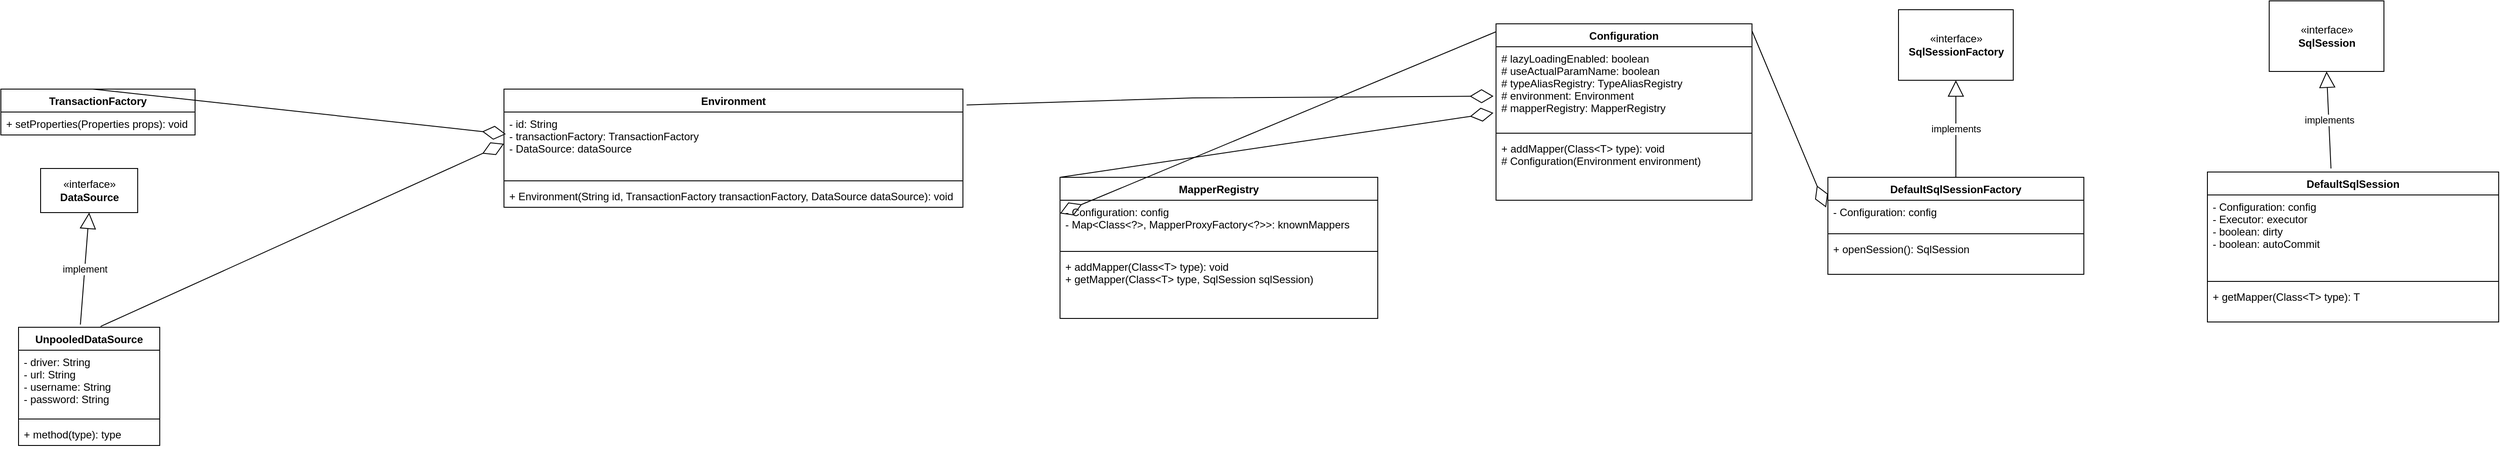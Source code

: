 <mxfile version="20.0.3" type="github">
  <diagram id="iXZcGNNmCSIeaidQn2pe" name="Page-1">
    <mxGraphModel dx="2249" dy="754" grid="1" gridSize="10" guides="1" tooltips="1" connect="1" arrows="1" fold="1" page="1" pageScale="1" pageWidth="827" pageHeight="1169" math="0" shadow="0">
      <root>
        <mxCell id="0" />
        <mxCell id="1" parent="0" />
        <mxCell id="8PgjqN5B2nTJflBZYocQ-1" value="TransactionFactory" style="swimlane;fontStyle=1;align=center;verticalAlign=top;childLayout=stackLayout;horizontal=1;startSize=26;horizontalStack=0;resizeParent=1;resizeParentMax=0;resizeLast=0;collapsible=1;marginBottom=0;" parent="1" vertex="1">
          <mxGeometry x="-330" y="460" width="220" height="52" as="geometry">
            <mxRectangle x="190" y="80" width="140" height="26" as="alternateBounds" />
          </mxGeometry>
        </mxCell>
        <mxCell id="8PgjqN5B2nTJflBZYocQ-4" value="+ setProperties(Properties props): void" style="text;strokeColor=none;fillColor=none;align=left;verticalAlign=top;spacingLeft=4;spacingRight=4;overflow=hidden;rotatable=0;points=[[0,0.5],[1,0.5]];portConstraint=eastwest;" parent="8PgjqN5B2nTJflBZYocQ-1" vertex="1">
          <mxGeometry y="26" width="220" height="26" as="geometry" />
        </mxCell>
        <mxCell id="8PgjqN5B2nTJflBZYocQ-5" value="UnpooledDataSource" style="swimlane;fontStyle=1;align=center;verticalAlign=top;childLayout=stackLayout;horizontal=1;startSize=26;horizontalStack=0;resizeParent=1;resizeParentMax=0;resizeLast=0;collapsible=1;marginBottom=0;" parent="1" vertex="1">
          <mxGeometry x="-310" y="730" width="160" height="134" as="geometry">
            <mxRectangle x="190" y="80" width="140" height="26" as="alternateBounds" />
          </mxGeometry>
        </mxCell>
        <mxCell id="8PgjqN5B2nTJflBZYocQ-6" value="- driver: String&#xa;- url: String&#xa;- username: String&#xa;- password: String" style="text;strokeColor=none;fillColor=none;align=left;verticalAlign=top;spacingLeft=4;spacingRight=4;overflow=hidden;rotatable=0;points=[[0,0.5],[1,0.5]];portConstraint=eastwest;" parent="8PgjqN5B2nTJflBZYocQ-5" vertex="1">
          <mxGeometry y="26" width="160" height="74" as="geometry" />
        </mxCell>
        <mxCell id="8PgjqN5B2nTJflBZYocQ-7" value="" style="line;strokeWidth=1;fillColor=none;align=left;verticalAlign=middle;spacingTop=-1;spacingLeft=3;spacingRight=3;rotatable=0;labelPosition=right;points=[];portConstraint=eastwest;" parent="8PgjqN5B2nTJflBZYocQ-5" vertex="1">
          <mxGeometry y="100" width="160" height="8" as="geometry" />
        </mxCell>
        <mxCell id="8PgjqN5B2nTJflBZYocQ-8" value="+ method(type): type" style="text;strokeColor=none;fillColor=none;align=left;verticalAlign=top;spacingLeft=4;spacingRight=4;overflow=hidden;rotatable=0;points=[[0,0.5],[1,0.5]];portConstraint=eastwest;" parent="8PgjqN5B2nTJflBZYocQ-5" vertex="1">
          <mxGeometry y="108" width="160" height="26" as="geometry" />
        </mxCell>
        <mxCell id="8PgjqN5B2nTJflBZYocQ-9" value="«interface»&lt;br&gt;&lt;b&gt;DataSource&lt;/b&gt;" style="html=1;" parent="1" vertex="1">
          <mxGeometry x="-285" y="550" width="110" height="50" as="geometry" />
        </mxCell>
        <mxCell id="8PgjqN5B2nTJflBZYocQ-14" value="implement" style="endArrow=block;endSize=16;endFill=0;html=1;rounded=0;entryX=0.5;entryY=1;entryDx=0;entryDy=0;exitX=0.438;exitY=-0.023;exitDx=0;exitDy=0;exitPerimeter=0;" parent="1" source="8PgjqN5B2nTJflBZYocQ-5" target="8PgjqN5B2nTJflBZYocQ-9" edge="1">
          <mxGeometry width="160" relative="1" as="geometry">
            <mxPoint x="-280" y="640" as="sourcePoint" />
            <mxPoint x="-120" y="640" as="targetPoint" />
          </mxGeometry>
        </mxCell>
        <mxCell id="8PgjqN5B2nTJflBZYocQ-17" value="Configuration" style="swimlane;fontStyle=1;align=center;verticalAlign=top;childLayout=stackLayout;horizontal=1;startSize=26;horizontalStack=0;resizeParent=1;resizeParentMax=0;resizeLast=0;collapsible=1;marginBottom=0;" parent="1" vertex="1">
          <mxGeometry x="1364" y="386" width="290" height="200" as="geometry">
            <mxRectangle x="190" y="80" width="140" height="26" as="alternateBounds" />
          </mxGeometry>
        </mxCell>
        <mxCell id="8PgjqN5B2nTJflBZYocQ-18" value="# lazyLoadingEnabled: boolean&#xa;# useActualParamName: boolean&#xa;# typeAliasRegistry: TypeAliasRegistry&#xa;# environment: Environment&#xa;# mapperRegistry: MapperRegistry&#xa;&#xa;&#xa;&#xa;&#xa;" style="text;strokeColor=none;fillColor=none;align=left;verticalAlign=top;spacingLeft=4;spacingRight=4;overflow=hidden;rotatable=0;points=[[0,0.5],[1,0.5]];portConstraint=eastwest;" parent="8PgjqN5B2nTJflBZYocQ-17" vertex="1">
          <mxGeometry y="26" width="290" height="94" as="geometry" />
        </mxCell>
        <mxCell id="8PgjqN5B2nTJflBZYocQ-19" value="" style="line;strokeWidth=1;fillColor=none;align=left;verticalAlign=middle;spacingTop=-1;spacingLeft=3;spacingRight=3;rotatable=0;labelPosition=right;points=[];portConstraint=eastwest;" parent="8PgjqN5B2nTJflBZYocQ-17" vertex="1">
          <mxGeometry y="120" width="290" height="8" as="geometry" />
        </mxCell>
        <mxCell id="8PgjqN5B2nTJflBZYocQ-20" value="+ addMapper(Class&lt;T&gt; type): void&#xa;# Configuration(Environment environment)" style="text;strokeColor=none;fillColor=none;align=left;verticalAlign=top;spacingLeft=4;spacingRight=4;overflow=hidden;rotatable=0;points=[[0,0.5],[1,0.5]];portConstraint=eastwest;" parent="8PgjqN5B2nTJflBZYocQ-17" vertex="1">
          <mxGeometry y="128" width="290" height="72" as="geometry" />
        </mxCell>
        <mxCell id="8PgjqN5B2nTJflBZYocQ-21" value="Environment" style="swimlane;fontStyle=1;align=center;verticalAlign=top;childLayout=stackLayout;horizontal=1;startSize=26;horizontalStack=0;resizeParent=1;resizeParentMax=0;resizeLast=0;collapsible=1;marginBottom=0;" parent="1" vertex="1">
          <mxGeometry x="240" y="460" width="520" height="134" as="geometry">
            <mxRectangle x="190" y="80" width="140" height="26" as="alternateBounds" />
          </mxGeometry>
        </mxCell>
        <mxCell id="8PgjqN5B2nTJflBZYocQ-22" value="- id: String&#xa;- transactionFactory: TransactionFactory&#xa;- DataSource: dataSource" style="text;strokeColor=none;fillColor=none;align=left;verticalAlign=top;spacingLeft=4;spacingRight=4;overflow=hidden;rotatable=0;points=[[0,0.5],[1,0.5]];portConstraint=eastwest;" parent="8PgjqN5B2nTJflBZYocQ-21" vertex="1">
          <mxGeometry y="26" width="520" height="74" as="geometry" />
        </mxCell>
        <mxCell id="8PgjqN5B2nTJflBZYocQ-23" value="" style="line;strokeWidth=1;fillColor=none;align=left;verticalAlign=middle;spacingTop=-1;spacingLeft=3;spacingRight=3;rotatable=0;labelPosition=right;points=[];portConstraint=eastwest;" parent="8PgjqN5B2nTJflBZYocQ-21" vertex="1">
          <mxGeometry y="100" width="520" height="8" as="geometry" />
        </mxCell>
        <mxCell id="8PgjqN5B2nTJflBZYocQ-24" value="+ Environment(String id, TransactionFactory transactionFactory, DataSource dataSource): void" style="text;strokeColor=none;fillColor=none;align=left;verticalAlign=top;spacingLeft=4;spacingRight=4;overflow=hidden;rotatable=0;points=[[0,0.5],[1,0.5]];portConstraint=eastwest;" parent="8PgjqN5B2nTJflBZYocQ-21" vertex="1">
          <mxGeometry y="108" width="520" height="26" as="geometry" />
        </mxCell>
        <mxCell id="8PgjqN5B2nTJflBZYocQ-25" value="" style="endArrow=diamondThin;endFill=0;endSize=24;html=1;rounded=0;exitX=0.473;exitY=0;exitDx=0;exitDy=0;exitPerimeter=0;entryX=0.004;entryY=0.338;entryDx=0;entryDy=0;entryPerimeter=0;" parent="1" source="8PgjqN5B2nTJflBZYocQ-1" target="8PgjqN5B2nTJflBZYocQ-22" edge="1">
          <mxGeometry width="160" relative="1" as="geometry">
            <mxPoint x="250" y="670" as="sourcePoint" />
            <mxPoint x="410" y="670" as="targetPoint" />
          </mxGeometry>
        </mxCell>
        <mxCell id="8PgjqN5B2nTJflBZYocQ-26" value="" style="endArrow=diamondThin;endFill=0;endSize=24;html=1;rounded=0;exitX=0.581;exitY=-0.007;exitDx=0;exitDy=0;exitPerimeter=0;" parent="1" source="8PgjqN5B2nTJflBZYocQ-5" edge="1">
          <mxGeometry width="160" relative="1" as="geometry">
            <mxPoint x="-300" y="720" as="sourcePoint" />
            <mxPoint x="240" y="522" as="targetPoint" />
            <Array as="points" />
          </mxGeometry>
        </mxCell>
        <mxCell id="8PgjqN5B2nTJflBZYocQ-28" value="" style="endArrow=diamondThin;endFill=0;endSize=24;html=1;rounded=0;entryX=-0.01;entryY=0.596;entryDx=0;entryDy=0;entryPerimeter=0;exitX=1.008;exitY=0.134;exitDx=0;exitDy=0;exitPerimeter=0;" parent="1" source="8PgjqN5B2nTJflBZYocQ-21" target="8PgjqN5B2nTJflBZYocQ-18" edge="1">
          <mxGeometry width="160" relative="1" as="geometry">
            <mxPoint x="510" y="680" as="sourcePoint" />
            <mxPoint x="1050" y="490" as="targetPoint" />
            <Array as="points">
              <mxPoint x="1020" y="470" />
            </Array>
          </mxGeometry>
        </mxCell>
        <mxCell id="_VWwLIJS1u1SanAvFoNd-1" value="MapperRegistry" style="swimlane;fontStyle=1;align=center;verticalAlign=top;childLayout=stackLayout;horizontal=1;startSize=26;horizontalStack=0;resizeParent=1;resizeParentMax=0;resizeLast=0;collapsible=1;marginBottom=0;" parent="1" vertex="1">
          <mxGeometry x="870" y="560" width="360" height="160" as="geometry">
            <mxRectangle x="190" y="80" width="140" height="26" as="alternateBounds" />
          </mxGeometry>
        </mxCell>
        <mxCell id="_VWwLIJS1u1SanAvFoNd-2" value="- Configuration: config&#xa;- Map&lt;Class&lt;?&gt;, MapperProxyFactory&lt;?&gt;&gt;: knownMappers&#xa;&#xa;&#xa;&#xa;&#xa;" style="text;strokeColor=none;fillColor=none;align=left;verticalAlign=top;spacingLeft=4;spacingRight=4;overflow=hidden;rotatable=0;points=[[0,0.5],[1,0.5]];portConstraint=eastwest;" parent="_VWwLIJS1u1SanAvFoNd-1" vertex="1">
          <mxGeometry y="26" width="360" height="54" as="geometry" />
        </mxCell>
        <mxCell id="_VWwLIJS1u1SanAvFoNd-3" value="" style="line;strokeWidth=1;fillColor=none;align=left;verticalAlign=middle;spacingTop=-1;spacingLeft=3;spacingRight=3;rotatable=0;labelPosition=right;points=[];portConstraint=eastwest;" parent="_VWwLIJS1u1SanAvFoNd-1" vertex="1">
          <mxGeometry y="80" width="360" height="8" as="geometry" />
        </mxCell>
        <mxCell id="_VWwLIJS1u1SanAvFoNd-4" value="+ addMapper(Class&lt;T&gt; type): void&#xa;+ getMapper(Class&lt;T&gt; type, SqlSession sqlSession)" style="text;strokeColor=none;fillColor=none;align=left;verticalAlign=top;spacingLeft=4;spacingRight=4;overflow=hidden;rotatable=0;points=[[0,0.5],[1,0.5]];portConstraint=eastwest;" parent="_VWwLIJS1u1SanAvFoNd-1" vertex="1">
          <mxGeometry y="88" width="360" height="72" as="geometry" />
        </mxCell>
        <mxCell id="_VWwLIJS1u1SanAvFoNd-6" value="" style="endArrow=diamondThin;endFill=0;endSize=24;html=1;rounded=0;entryX=-0.01;entryY=0.798;entryDx=0;entryDy=0;entryPerimeter=0;exitX=0;exitY=0;exitDx=0;exitDy=0;" parent="1" source="_VWwLIJS1u1SanAvFoNd-1" target="8PgjqN5B2nTJflBZYocQ-18" edge="1">
          <mxGeometry width="160" relative="1" as="geometry">
            <mxPoint x="920" y="560" as="sourcePoint" />
            <mxPoint x="1080" y="560" as="targetPoint" />
          </mxGeometry>
        </mxCell>
        <mxCell id="_VWwLIJS1u1SanAvFoNd-8" value="" style="endArrow=diamondThin;endFill=0;endSize=24;html=1;rounded=0;exitX=0;exitY=0.045;exitDx=0;exitDy=0;exitPerimeter=0;entryX=0;entryY=0.278;entryDx=0;entryDy=0;entryPerimeter=0;" parent="1" source="8PgjqN5B2nTJflBZYocQ-17" target="_VWwLIJS1u1SanAvFoNd-2" edge="1">
          <mxGeometry width="160" relative="1" as="geometry">
            <mxPoint x="1080" y="690" as="sourcePoint" />
            <mxPoint x="1240" y="690" as="targetPoint" />
          </mxGeometry>
        </mxCell>
        <mxCell id="_VWwLIJS1u1SanAvFoNd-9" value="«interface»&lt;br&gt;&lt;b&gt;SqlSessionFactory&lt;/b&gt;" style="html=1;direction=south;" parent="1" vertex="1">
          <mxGeometry x="1820" y="370" width="130" height="80" as="geometry" />
        </mxCell>
        <mxCell id="_VWwLIJS1u1SanAvFoNd-10" value="DefaultSqlSessionFactory" style="swimlane;fontStyle=1;align=center;verticalAlign=top;childLayout=stackLayout;horizontal=1;startSize=26;horizontalStack=0;resizeParent=1;resizeParentMax=0;resizeLast=0;collapsible=1;marginBottom=0;" parent="1" vertex="1">
          <mxGeometry x="1740" y="560" width="290" height="110" as="geometry">
            <mxRectangle x="190" y="80" width="140" height="26" as="alternateBounds" />
          </mxGeometry>
        </mxCell>
        <mxCell id="_VWwLIJS1u1SanAvFoNd-11" value="- Configuration: config" style="text;strokeColor=none;fillColor=none;align=left;verticalAlign=top;spacingLeft=4;spacingRight=4;overflow=hidden;rotatable=0;points=[[0,0.5],[1,0.5]];portConstraint=eastwest;" parent="_VWwLIJS1u1SanAvFoNd-10" vertex="1">
          <mxGeometry y="26" width="290" height="34" as="geometry" />
        </mxCell>
        <mxCell id="_VWwLIJS1u1SanAvFoNd-12" value="" style="line;strokeWidth=1;fillColor=none;align=left;verticalAlign=middle;spacingTop=-1;spacingLeft=3;spacingRight=3;rotatable=0;labelPosition=right;points=[];portConstraint=eastwest;" parent="_VWwLIJS1u1SanAvFoNd-10" vertex="1">
          <mxGeometry y="60" width="290" height="8" as="geometry" />
        </mxCell>
        <mxCell id="_VWwLIJS1u1SanAvFoNd-13" value="+ openSession(): SqlSession&#xa;" style="text;strokeColor=none;fillColor=none;align=left;verticalAlign=top;spacingLeft=4;spacingRight=4;overflow=hidden;rotatable=0;points=[[0,0.5],[1,0.5]];portConstraint=eastwest;" parent="_VWwLIJS1u1SanAvFoNd-10" vertex="1">
          <mxGeometry y="68" width="290" height="42" as="geometry" />
        </mxCell>
        <mxCell id="_VWwLIJS1u1SanAvFoNd-14" value="implements" style="endArrow=block;endSize=16;endFill=0;html=1;rounded=0;exitX=0.5;exitY=0;exitDx=0;exitDy=0;entryX=1;entryY=0.5;entryDx=0;entryDy=0;" parent="1" source="_VWwLIJS1u1SanAvFoNd-10" target="_VWwLIJS1u1SanAvFoNd-9" edge="1">
          <mxGeometry width="160" relative="1" as="geometry">
            <mxPoint x="1410" y="690" as="sourcePoint" />
            <mxPoint x="1570" y="690" as="targetPoint" />
            <Array as="points" />
          </mxGeometry>
        </mxCell>
        <mxCell id="_VWwLIJS1u1SanAvFoNd-15" value="" style="endArrow=diamondThin;endFill=0;endSize=24;html=1;rounded=0;exitX=1;exitY=0.04;exitDx=0;exitDy=0;exitPerimeter=0;entryX=-0.007;entryY=0.241;entryDx=0;entryDy=0;entryPerimeter=0;" parent="1" source="8PgjqN5B2nTJflBZYocQ-17" target="_VWwLIJS1u1SanAvFoNd-11" edge="1">
          <mxGeometry width="160" relative="1" as="geometry">
            <mxPoint x="1410" y="690" as="sourcePoint" />
            <mxPoint x="1570" y="690" as="targetPoint" />
          </mxGeometry>
        </mxCell>
        <mxCell id="pp5pDfl8uYUgVlbMx9SF-1" value="«interface»&lt;br&gt;&lt;b&gt;SqlSession&lt;/b&gt;" style="html=1;direction=south;" vertex="1" parent="1">
          <mxGeometry x="2240" y="360" width="130" height="80" as="geometry" />
        </mxCell>
        <mxCell id="pp5pDfl8uYUgVlbMx9SF-2" value="DefaultSqlSession" style="swimlane;fontStyle=1;align=center;verticalAlign=top;childLayout=stackLayout;horizontal=1;startSize=26;horizontalStack=0;resizeParent=1;resizeParentMax=0;resizeLast=0;collapsible=1;marginBottom=0;" vertex="1" parent="1">
          <mxGeometry x="2170" y="554" width="330" height="170" as="geometry">
            <mxRectangle x="190" y="80" width="140" height="26" as="alternateBounds" />
          </mxGeometry>
        </mxCell>
        <mxCell id="pp5pDfl8uYUgVlbMx9SF-3" value="- Configuration: config&#xa;- Executor: executor&#xa;- boolean: dirty&#xa;- boolean: autoCommit" style="text;strokeColor=none;fillColor=none;align=left;verticalAlign=top;spacingLeft=4;spacingRight=4;overflow=hidden;rotatable=0;points=[[0,0.5],[1,0.5]];portConstraint=eastwest;" vertex="1" parent="pp5pDfl8uYUgVlbMx9SF-2">
          <mxGeometry y="26" width="330" height="94" as="geometry" />
        </mxCell>
        <mxCell id="pp5pDfl8uYUgVlbMx9SF-4" value="" style="line;strokeWidth=1;fillColor=none;align=left;verticalAlign=middle;spacingTop=-1;spacingLeft=3;spacingRight=3;rotatable=0;labelPosition=right;points=[];portConstraint=eastwest;" vertex="1" parent="pp5pDfl8uYUgVlbMx9SF-2">
          <mxGeometry y="120" width="330" height="8" as="geometry" />
        </mxCell>
        <mxCell id="pp5pDfl8uYUgVlbMx9SF-5" value="+ getMapper(Class&lt;T&gt; type): T&#xa;" style="text;strokeColor=none;fillColor=none;align=left;verticalAlign=top;spacingLeft=4;spacingRight=4;overflow=hidden;rotatable=0;points=[[0,0.5],[1,0.5]];portConstraint=eastwest;" vertex="1" parent="pp5pDfl8uYUgVlbMx9SF-2">
          <mxGeometry y="128" width="330" height="42" as="geometry" />
        </mxCell>
        <mxCell id="pp5pDfl8uYUgVlbMx9SF-6" value="implements" style="endArrow=block;endSize=16;endFill=0;html=1;rounded=0;entryX=1;entryY=0.5;entryDx=0;entryDy=0;" edge="1" parent="1" target="pp5pDfl8uYUgVlbMx9SF-1">
          <mxGeometry width="160" relative="1" as="geometry">
            <mxPoint x="2310" y="550" as="sourcePoint" />
            <mxPoint x="1895" y="460" as="targetPoint" />
            <Array as="points" />
          </mxGeometry>
        </mxCell>
      </root>
    </mxGraphModel>
  </diagram>
</mxfile>
